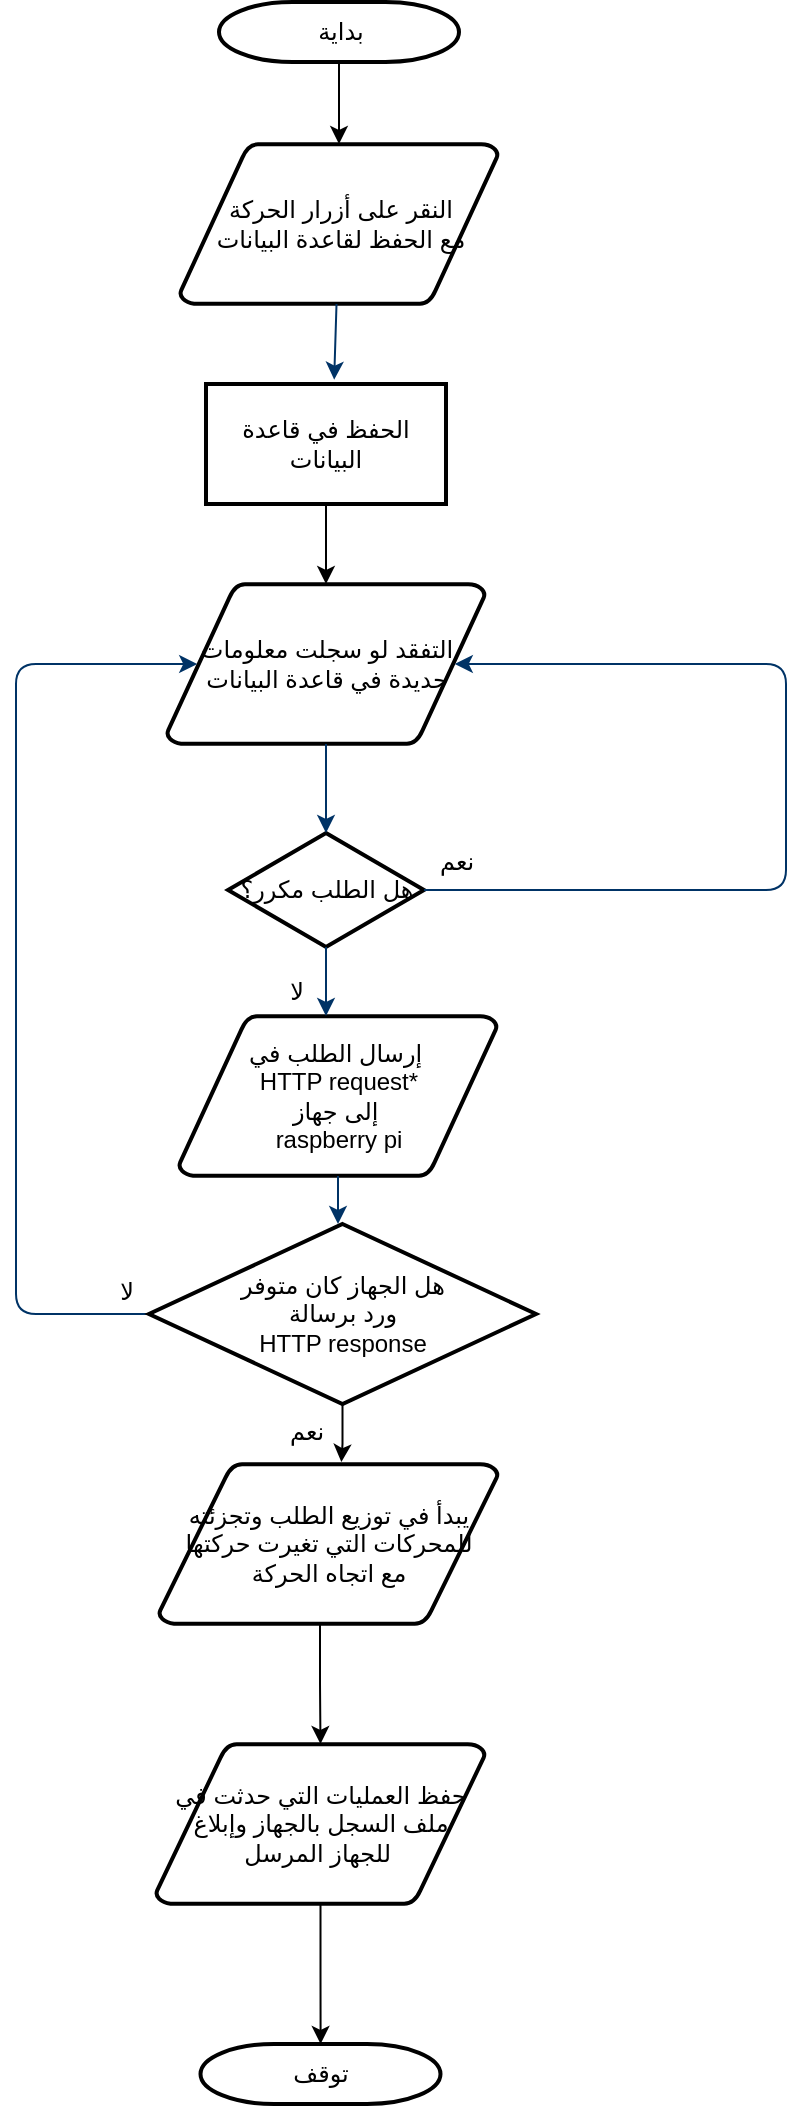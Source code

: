 <mxfile version="14.1.8" type="device"><diagram id="6a731a19-8d31-9384-78a2-239565b7b9f0" name="Page-1"><mxGraphModel dx="471" dy="348" grid="1" gridSize="10" guides="1" tooltips="1" connect="1" arrows="1" fold="1" page="1" pageScale="1" pageWidth="1169" pageHeight="827" background="#ffffff" math="0" shadow="0"><root><mxCell id="0"/><mxCell id="1" parent="0"/><mxCell id="agDkRMuW8_YcdY_h2mW3-73" style="edgeStyle=orthogonalEdgeStyle;rounded=0;orthogonalLoop=1;jettySize=auto;html=1;" edge="1" parent="1" source="2" target="3"><mxGeometry relative="1" as="geometry"/></mxCell><mxCell id="2" value="بداية" style="shape=mxgraph.flowchart.terminator;strokeWidth=2;gradientColor=none;gradientDirection=north;fontStyle=0;html=1;" parent="1" vertex="1"><mxGeometry x="261.5" y="29" width="120" height="30" as="geometry"/></mxCell><mxCell id="3" value="النقر على أزرار الحركة&lt;br&gt;مع الحفظ لقاعدة البيانات" style="shape=mxgraph.flowchart.data;strokeWidth=2;gradientColor=none;gradientDirection=north;fontStyle=0;html=1;" parent="1" vertex="1"><mxGeometry x="242" y="100" width="159" height="80" as="geometry"/></mxCell><mxCell id="4" value="إرسال الطلب في&amp;nbsp;&lt;br&gt;HTTP request*&lt;br&gt;إلى جهاز&amp;nbsp;&lt;br&gt;&lt;span style=&quot;text-align: right&quot;&gt;raspberry pi&lt;/span&gt;" style="shape=mxgraph.flowchart.data;strokeWidth=2;gradientColor=none;gradientDirection=north;fontStyle=0;html=1;" parent="1" vertex="1"><mxGeometry x="241.5" y="536" width="159" height="80" as="geometry"/></mxCell><mxCell id="5" value="التفقد لو سجلت معلومات&lt;br&gt;جديدة في قاعدة البيانات" style="shape=mxgraph.flowchart.data;strokeWidth=2;gradientColor=none;gradientDirection=north;fontStyle=0;html=1;" parent="1" vertex="1"><mxGeometry x="235.5" y="320" width="159" height="80" as="geometry"/></mxCell><mxCell id="6" value="هل الطلب مكرر؟" style="shape=mxgraph.flowchart.decision;strokeWidth=2;gradientColor=none;gradientDirection=north;fontStyle=0;html=1;" parent="1" vertex="1"><mxGeometry x="266" y="444.5" width="98" height="57" as="geometry"/></mxCell><mxCell id="8" style="fontStyle=1;strokeColor=#003366;strokeWidth=1;html=1;entryX=0.534;entryY=-0.036;entryDx=0;entryDy=0;entryPerimeter=0;" parent="1" source="3" target="agDkRMuW8_YcdY_h2mW3-55" edge="1"><mxGeometry relative="1" as="geometry"/></mxCell><mxCell id="9" style="entryX=0.5;entryY=0;entryPerimeter=0;fontStyle=1;strokeColor=#003366;strokeWidth=1;html=1;" parent="1" source="5" target="6" edge="1"><mxGeometry relative="1" as="geometry"/></mxCell><mxCell id="10" value="" style="edgeStyle=elbowEdgeStyle;elbow=horizontal;exitX=1;exitY=0.5;exitPerimeter=0;fontStyle=1;strokeColor=#003366;strokeWidth=1;html=1;entryX=0.905;entryY=0.5;entryDx=0;entryDy=0;entryPerimeter=0;" parent="1" source="6" target="5" edge="1"><mxGeometry x="381" y="98.5" width="100" height="100" as="geometry"><mxPoint x="750" y="517" as="sourcePoint"/><mxPoint x="545" y="443.71" as="targetPoint"/><Array as="points"><mxPoint x="545" y="470"/></Array></mxGeometry></mxCell><mxCell id="11" value="نعم" style="text;fontStyle=0;html=1;strokeColor=none;gradientColor=none;fillColor=none;strokeWidth=2;" parent="1" vertex="1"><mxGeometry x="370" y="444.5" width="40" height="26" as="geometry"/></mxCell><mxCell id="12" value="" style="edgeStyle=elbowEdgeStyle;elbow=horizontal;fontColor=#001933;fontStyle=1;strokeColor=#003366;strokeWidth=1;html=1;" parent="1" source="6" target="4" edge="1"><mxGeometry y="70" width="100" height="100" as="geometry"><mxPoint y="170" as="sourcePoint"/><mxPoint x="100" y="70" as="targetPoint"/></mxGeometry></mxCell><mxCell id="agDkRMuW8_YcdY_h2mW3-77" style="edgeStyle=orthogonalEdgeStyle;rounded=0;orthogonalLoop=1;jettySize=auto;html=1;entryX=0.5;entryY=0;entryDx=0;entryDy=0;entryPerimeter=0;" edge="1" parent="1" source="13" target="34"><mxGeometry relative="1" as="geometry"><Array as="points"><mxPoint x="312" y="870"/><mxPoint x="312" y="870"/></Array></mxGeometry></mxCell><mxCell id="13" value="يبدأ في توزيع الطلب وتجزئته&lt;br&gt;للمحركات التي تغيرت حركتها&lt;br&gt;مع اتجاه الحركة" style="shape=mxgraph.flowchart.data;strokeWidth=2;gradientColor=none;gradientDirection=north;fontStyle=0;html=1;" parent="1" vertex="1"><mxGeometry x="231.5" y="760" width="169.5" height="80" as="geometry"/></mxCell><mxCell id="14" value="لا&lt;br&gt;" style="text;fontStyle=0;html=1;strokeColor=none;gradientColor=none;fillColor=none;strokeWidth=2;align=center;" parent="1" vertex="1"><mxGeometry x="285" y="510" width="30" height="26" as="geometry"/></mxCell><mxCell id="17" value="" style="edgeStyle=elbowEdgeStyle;elbow=horizontal;fontStyle=1;strokeColor=#003366;strokeWidth=1;html=1;" parent="1" source="4" target="agDkRMuW8_YcdY_h2mW3-57" edge="1"><mxGeometry y="70" width="100" height="100" as="geometry"><mxPoint y="170" as="sourcePoint"/><mxPoint x="100" y="70" as="targetPoint"/></mxGeometry></mxCell><mxCell id="26" value="" style="edgeStyle=elbowEdgeStyle;elbow=horizontal;fontStyle=1;strokeColor=#003366;strokeWidth=1;html=1;exitX=0;exitY=0.5;exitDx=0;exitDy=0;exitPerimeter=0;entryX=0.095;entryY=0.5;entryDx=0;entryDy=0;entryPerimeter=0;" parent="1" source="agDkRMuW8_YcdY_h2mW3-57" target="5" edge="1"><mxGeometry y="70" width="100" height="100" as="geometry"><mxPoint x="210" y="830" as="sourcePoint"/><mxPoint x="250" y="360" as="targetPoint"/><Array as="points"><mxPoint x="160" y="920"/></Array></mxGeometry></mxCell><mxCell id="agDkRMuW8_YcdY_h2mW3-67" style="edgeStyle=orthogonalEdgeStyle;rounded=0;orthogonalLoop=1;jettySize=auto;html=1;" edge="1" parent="1" source="34" target="40"><mxGeometry relative="1" as="geometry"/></mxCell><mxCell id="34" value="حفظ العمليات التي حدثت في&lt;br&gt;ملف السجل بالجهاز وإبلاغ&lt;br&gt;للجهاز المرسل&amp;nbsp;" style="shape=mxgraph.flowchart.data;strokeWidth=2;gradientColor=none;gradientDirection=north;fontStyle=0;html=1;" parent="1" vertex="1"><mxGeometry x="230" y="900" width="164.5" height="80" as="geometry"/></mxCell><mxCell id="40" value="توقف" style="shape=mxgraph.flowchart.terminator;strokeWidth=2;gradientColor=none;gradientDirection=north;fontStyle=0;html=1;" parent="1" vertex="1"><mxGeometry x="252.25" y="1050" width="120" height="30" as="geometry"/></mxCell><mxCell id="agDkRMuW8_YcdY_h2mW3-75" style="edgeStyle=orthogonalEdgeStyle;rounded=0;orthogonalLoop=1;jettySize=auto;html=1;entryX=0.5;entryY=0;entryDx=0;entryDy=0;entryPerimeter=0;" edge="1" parent="1" source="agDkRMuW8_YcdY_h2mW3-55" target="5"><mxGeometry relative="1" as="geometry"/></mxCell><mxCell id="agDkRMuW8_YcdY_h2mW3-55" value="الحفظ في قاعدة البيانات" style="whiteSpace=wrap;html=1;fontStyle=0;strokeWidth=2;gradientDirection=north;" vertex="1" parent="1"><mxGeometry x="255" y="220" width="120" height="60" as="geometry"/></mxCell><mxCell id="agDkRMuW8_YcdY_h2mW3-79" style="edgeStyle=orthogonalEdgeStyle;rounded=0;orthogonalLoop=1;jettySize=auto;html=1;entryX=0.538;entryY=-0.012;entryDx=0;entryDy=0;entryPerimeter=0;" edge="1" parent="1" source="agDkRMuW8_YcdY_h2mW3-57" target="13"><mxGeometry relative="1" as="geometry"/></mxCell><mxCell id="agDkRMuW8_YcdY_h2mW3-57" value="هل الجهاز كان متوفر&lt;br&gt;ورد برسالة&lt;br&gt;HTTP response" style="shape=mxgraph.flowchart.decision;strokeWidth=2;gradientColor=none;gradientDirection=north;fontStyle=0;html=1;" vertex="1" parent="1"><mxGeometry x="226.5" y="640" width="193.5" height="90" as="geometry"/></mxCell><mxCell id="agDkRMuW8_YcdY_h2mW3-61" value="نعم" style="text;fontStyle=0;html=1;strokeColor=none;gradientColor=none;fillColor=none;strokeWidth=2;" vertex="1" parent="1"><mxGeometry x="295" y="730" width="20" height="26" as="geometry"/></mxCell><mxCell id="agDkRMuW8_YcdY_h2mW3-62" value="لا&lt;br&gt;" style="text;fontStyle=0;html=1;strokeColor=none;gradientColor=none;fillColor=none;strokeWidth=2;align=center;" vertex="1" parent="1"><mxGeometry x="200" y="660" width="30" height="26" as="geometry"/></mxCell></root></mxGraphModel></diagram></mxfile>